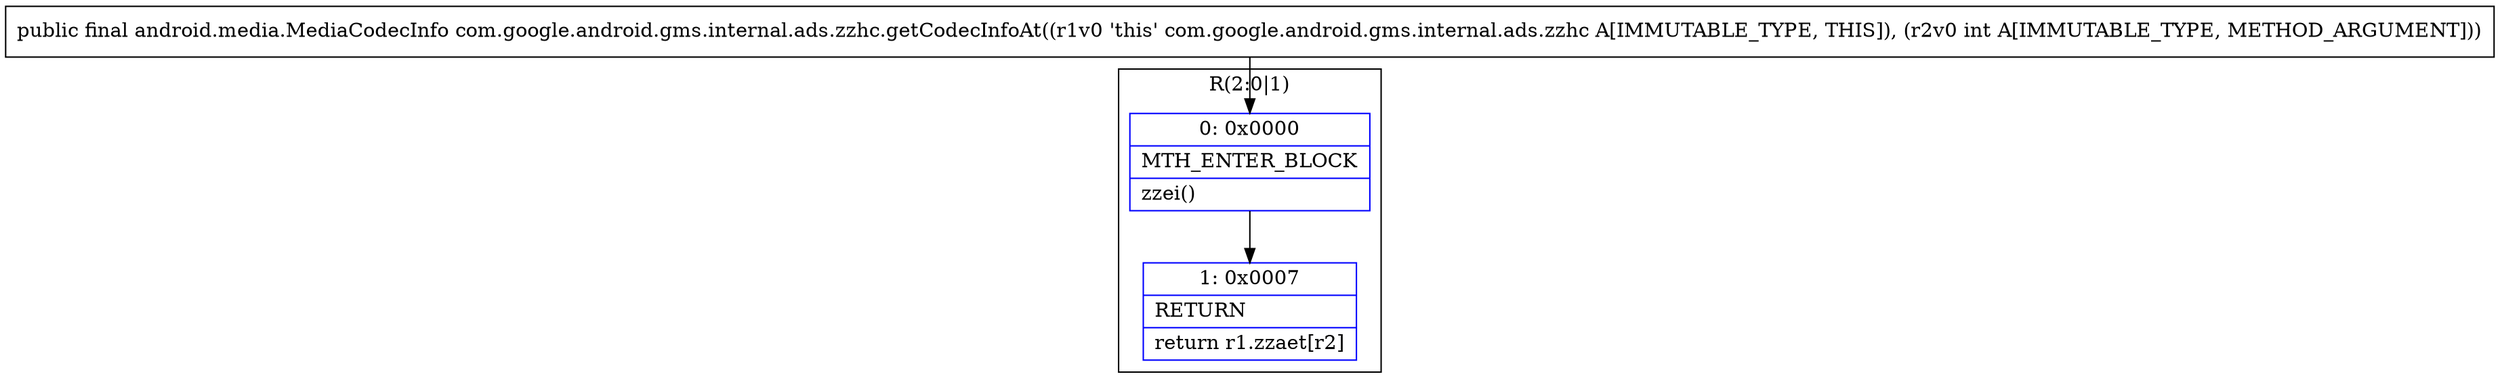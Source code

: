 digraph "CFG forcom.google.android.gms.internal.ads.zzhc.getCodecInfoAt(I)Landroid\/media\/MediaCodecInfo;" {
subgraph cluster_Region_1727553431 {
label = "R(2:0|1)";
node [shape=record,color=blue];
Node_0 [shape=record,label="{0\:\ 0x0000|MTH_ENTER_BLOCK\l|zzei()\l}"];
Node_1 [shape=record,label="{1\:\ 0x0007|RETURN\l|return r1.zzaet[r2]\l}"];
}
MethodNode[shape=record,label="{public final android.media.MediaCodecInfo com.google.android.gms.internal.ads.zzhc.getCodecInfoAt((r1v0 'this' com.google.android.gms.internal.ads.zzhc A[IMMUTABLE_TYPE, THIS]), (r2v0 int A[IMMUTABLE_TYPE, METHOD_ARGUMENT])) }"];
MethodNode -> Node_0;
Node_0 -> Node_1;
}


